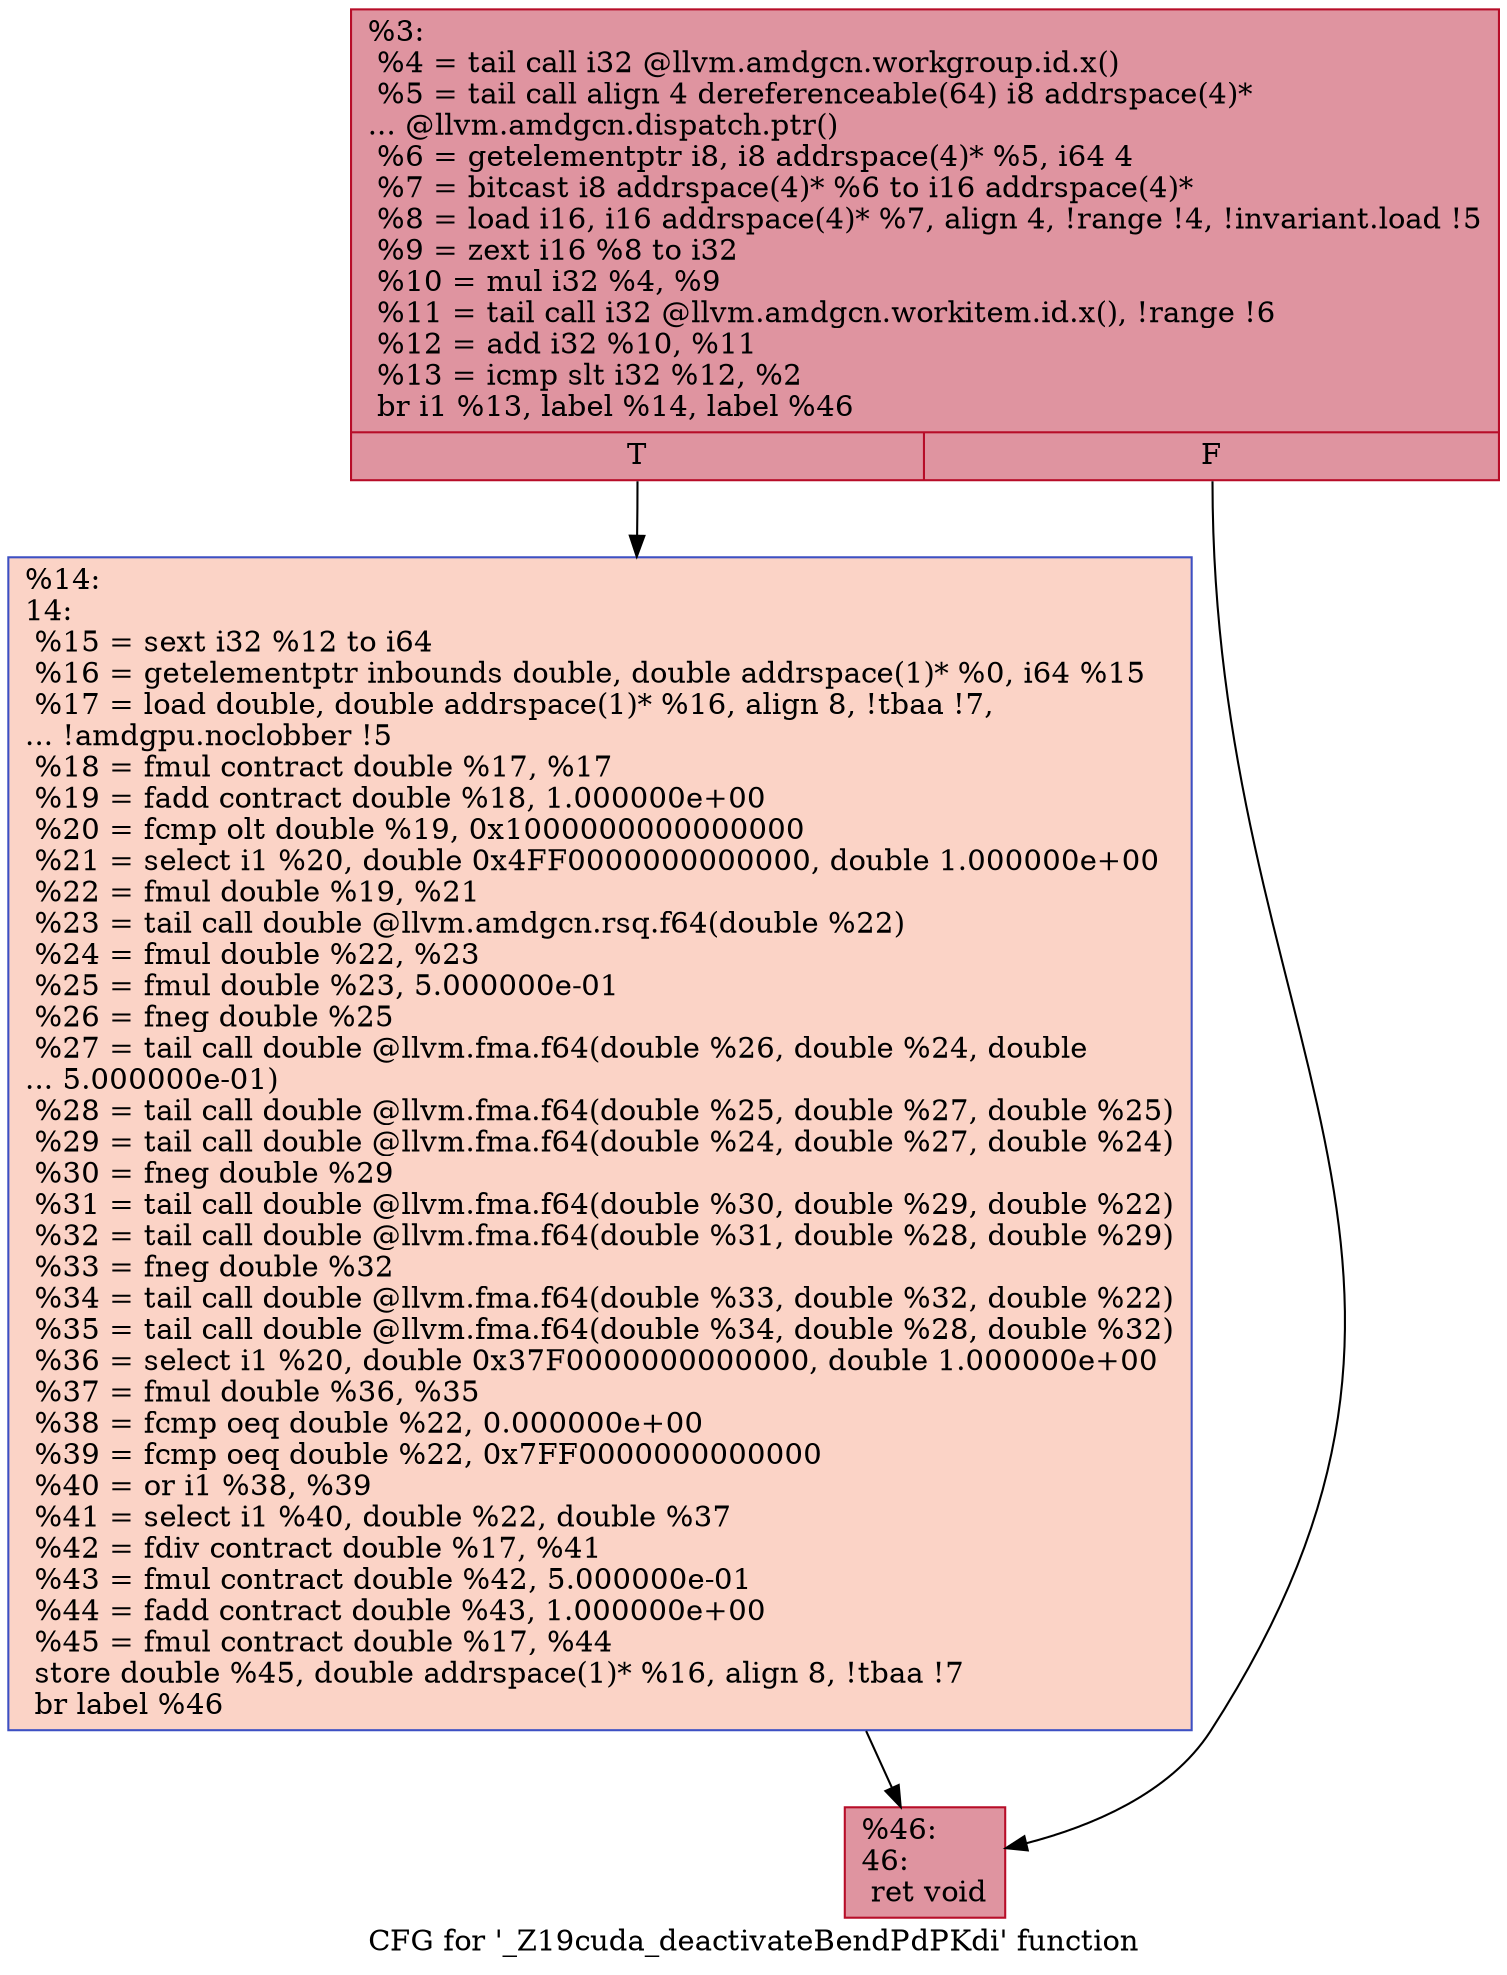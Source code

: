 digraph "CFG for '_Z19cuda_deactivateBendPdPKdi' function" {
	label="CFG for '_Z19cuda_deactivateBendPdPKdi' function";

	Node0x54166b0 [shape=record,color="#b70d28ff", style=filled, fillcolor="#b70d2870",label="{%3:\l  %4 = tail call i32 @llvm.amdgcn.workgroup.id.x()\l  %5 = tail call align 4 dereferenceable(64) i8 addrspace(4)*\l... @llvm.amdgcn.dispatch.ptr()\l  %6 = getelementptr i8, i8 addrspace(4)* %5, i64 4\l  %7 = bitcast i8 addrspace(4)* %6 to i16 addrspace(4)*\l  %8 = load i16, i16 addrspace(4)* %7, align 4, !range !4, !invariant.load !5\l  %9 = zext i16 %8 to i32\l  %10 = mul i32 %4, %9\l  %11 = tail call i32 @llvm.amdgcn.workitem.id.x(), !range !6\l  %12 = add i32 %10, %11\l  %13 = icmp slt i32 %12, %2\l  br i1 %13, label %14, label %46\l|{<s0>T|<s1>F}}"];
	Node0x54166b0:s0 -> Node0x54185b0;
	Node0x54166b0:s1 -> Node0x5418640;
	Node0x54185b0 [shape=record,color="#3d50c3ff", style=filled, fillcolor="#f59c7d70",label="{%14:\l14:                                               \l  %15 = sext i32 %12 to i64\l  %16 = getelementptr inbounds double, double addrspace(1)* %0, i64 %15\l  %17 = load double, double addrspace(1)* %16, align 8, !tbaa !7,\l... !amdgpu.noclobber !5\l  %18 = fmul contract double %17, %17\l  %19 = fadd contract double %18, 1.000000e+00\l  %20 = fcmp olt double %19, 0x1000000000000000\l  %21 = select i1 %20, double 0x4FF0000000000000, double 1.000000e+00\l  %22 = fmul double %19, %21\l  %23 = tail call double @llvm.amdgcn.rsq.f64(double %22)\l  %24 = fmul double %22, %23\l  %25 = fmul double %23, 5.000000e-01\l  %26 = fneg double %25\l  %27 = tail call double @llvm.fma.f64(double %26, double %24, double\l... 5.000000e-01)\l  %28 = tail call double @llvm.fma.f64(double %25, double %27, double %25)\l  %29 = tail call double @llvm.fma.f64(double %24, double %27, double %24)\l  %30 = fneg double %29\l  %31 = tail call double @llvm.fma.f64(double %30, double %29, double %22)\l  %32 = tail call double @llvm.fma.f64(double %31, double %28, double %29)\l  %33 = fneg double %32\l  %34 = tail call double @llvm.fma.f64(double %33, double %32, double %22)\l  %35 = tail call double @llvm.fma.f64(double %34, double %28, double %32)\l  %36 = select i1 %20, double 0x37F0000000000000, double 1.000000e+00\l  %37 = fmul double %36, %35\l  %38 = fcmp oeq double %22, 0.000000e+00\l  %39 = fcmp oeq double %22, 0x7FF0000000000000\l  %40 = or i1 %38, %39\l  %41 = select i1 %40, double %22, double %37\l  %42 = fdiv contract double %17, %41\l  %43 = fmul contract double %42, 5.000000e-01\l  %44 = fadd contract double %43, 1.000000e+00\l  %45 = fmul contract double %17, %44\l  store double %45, double addrspace(1)* %16, align 8, !tbaa !7\l  br label %46\l}"];
	Node0x54185b0 -> Node0x5418640;
	Node0x5418640 [shape=record,color="#b70d28ff", style=filled, fillcolor="#b70d2870",label="{%46:\l46:                                               \l  ret void\l}"];
}
